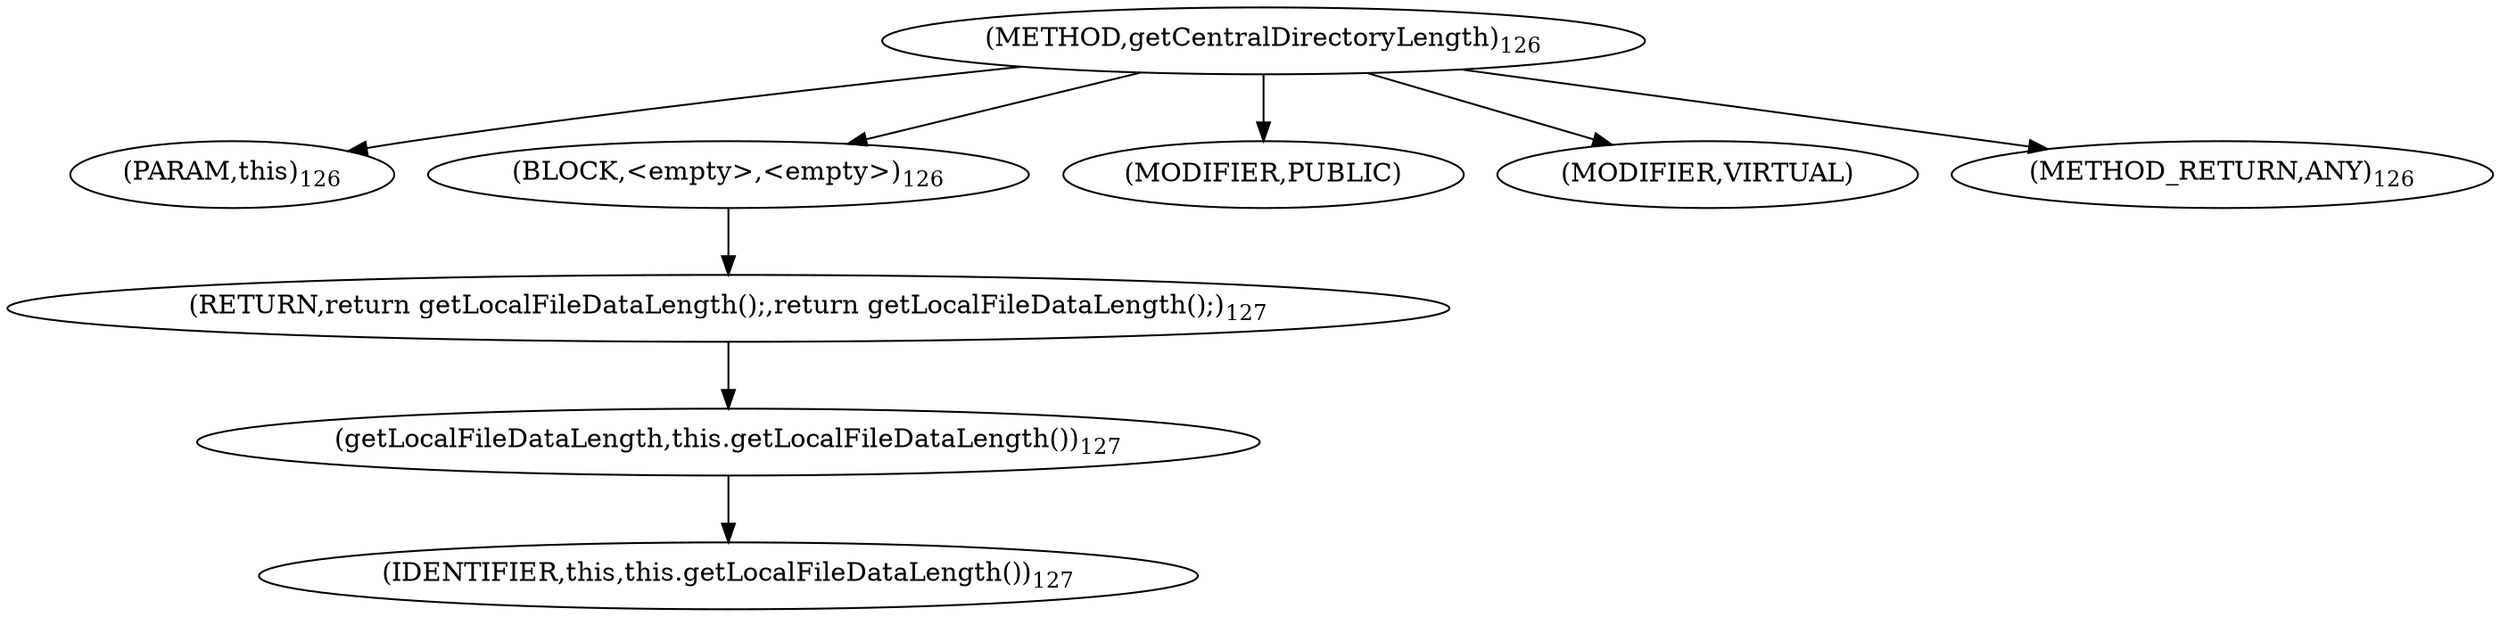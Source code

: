 digraph "getCentralDirectoryLength" {  
"162" [label = <(METHOD,getCentralDirectoryLength)<SUB>126</SUB>> ]
"8" [label = <(PARAM,this)<SUB>126</SUB>> ]
"163" [label = <(BLOCK,&lt;empty&gt;,&lt;empty&gt;)<SUB>126</SUB>> ]
"164" [label = <(RETURN,return getLocalFileDataLength();,return getLocalFileDataLength();)<SUB>127</SUB>> ]
"165" [label = <(getLocalFileDataLength,this.getLocalFileDataLength())<SUB>127</SUB>> ]
"7" [label = <(IDENTIFIER,this,this.getLocalFileDataLength())<SUB>127</SUB>> ]
"166" [label = <(MODIFIER,PUBLIC)> ]
"167" [label = <(MODIFIER,VIRTUAL)> ]
"168" [label = <(METHOD_RETURN,ANY)<SUB>126</SUB>> ]
  "162" -> "8" 
  "162" -> "163" 
  "162" -> "166" 
  "162" -> "167" 
  "162" -> "168" 
  "163" -> "164" 
  "164" -> "165" 
  "165" -> "7" 
}
